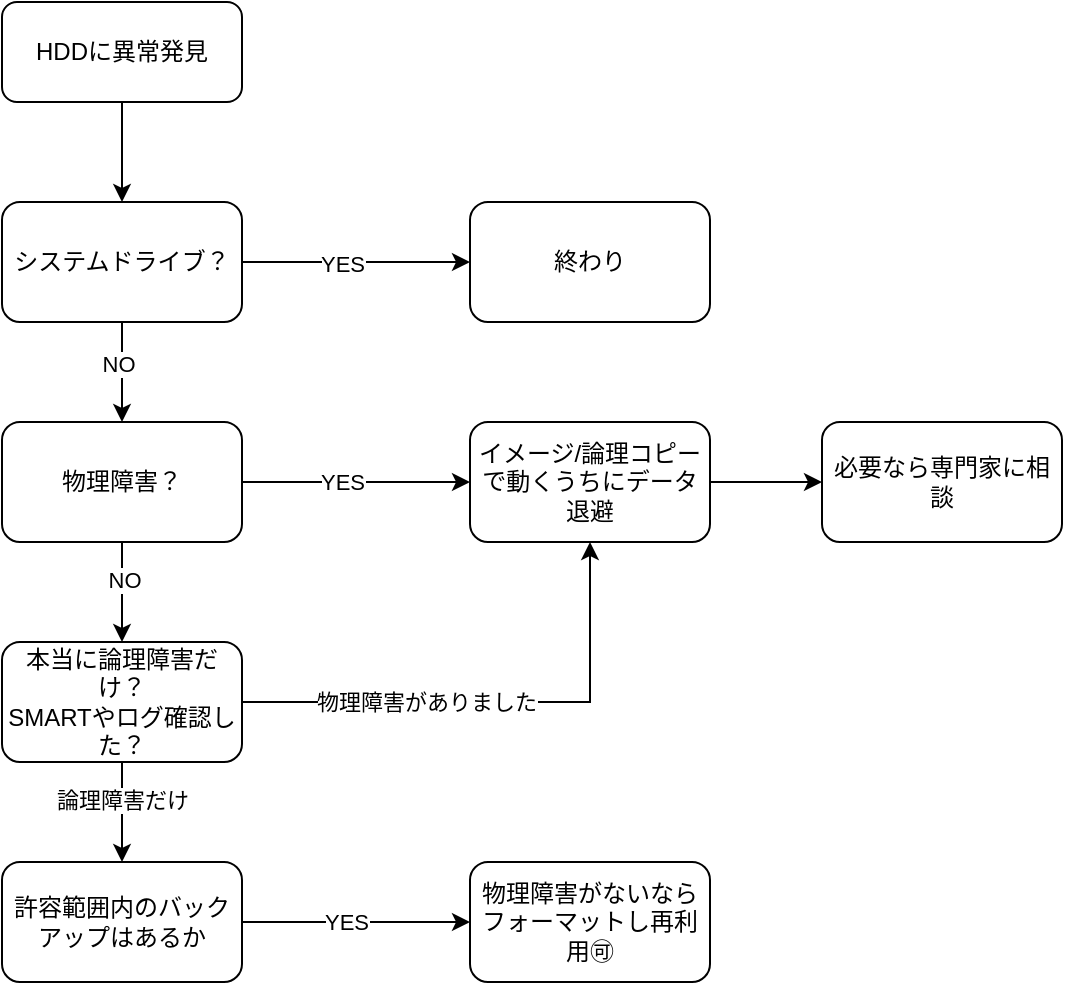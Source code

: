 <mxfile version="14.6.5" type="github"><diagram id="d9joIq6qoj4C9g_mheDX" name="Page-1"><mxGraphModel dx="687" dy="366" grid="1" gridSize="10" guides="1" tooltips="1" connect="1" arrows="1" fold="1" page="1" pageScale="1" pageWidth="827" pageHeight="1169" math="0" shadow="0"><root><mxCell id="0"/><mxCell id="1" parent="0"/><mxCell id="Xf9DPxBR99BfIVWBuhl6-3" style="edgeStyle=orthogonalEdgeStyle;rounded=0;orthogonalLoop=1;jettySize=auto;html=1;entryX=0.5;entryY=0;entryDx=0;entryDy=0;" edge="1" parent="1" source="Xf9DPxBR99BfIVWBuhl6-1"><mxGeometry relative="1" as="geometry"><mxPoint x="120" y="130" as="targetPoint"/></mxGeometry></mxCell><mxCell id="Xf9DPxBR99BfIVWBuhl6-1" value="HDDに異常発見" style="rounded=1;whiteSpace=wrap;html=1;" vertex="1" parent="1"><mxGeometry x="60" y="30" width="120" height="50" as="geometry"/></mxCell><mxCell id="Xf9DPxBR99BfIVWBuhl6-6" style="edgeStyle=orthogonalEdgeStyle;rounded=0;orthogonalLoop=1;jettySize=auto;html=1;" edge="1" parent="1" source="Xf9DPxBR99BfIVWBuhl6-5" target="Xf9DPxBR99BfIVWBuhl6-8"><mxGeometry relative="1" as="geometry"><mxPoint x="290" y="160" as="targetPoint"/></mxGeometry></mxCell><mxCell id="Xf9DPxBR99BfIVWBuhl6-19" value="YES" style="edgeLabel;html=1;align=center;verticalAlign=middle;resizable=0;points=[];" vertex="1" connectable="0" parent="Xf9DPxBR99BfIVWBuhl6-6"><mxGeometry x="-0.121" y="-1" relative="1" as="geometry"><mxPoint as="offset"/></mxGeometry></mxCell><mxCell id="Xf9DPxBR99BfIVWBuhl6-11" style="edgeStyle=orthogonalEdgeStyle;rounded=0;orthogonalLoop=1;jettySize=auto;html=1;entryX=0.5;entryY=0;entryDx=0;entryDy=0;" edge="1" parent="1" source="Xf9DPxBR99BfIVWBuhl6-5" target="Xf9DPxBR99BfIVWBuhl6-10"><mxGeometry relative="1" as="geometry"/></mxCell><mxCell id="Xf9DPxBR99BfIVWBuhl6-12" value="NO" style="edgeLabel;html=1;align=center;verticalAlign=middle;resizable=0;points=[];" vertex="1" connectable="0" parent="Xf9DPxBR99BfIVWBuhl6-11"><mxGeometry x="-0.173" y="-2" relative="1" as="geometry"><mxPoint as="offset"/></mxGeometry></mxCell><mxCell id="Xf9DPxBR99BfIVWBuhl6-5" value="システムドライブ？" style="rounded=1;whiteSpace=wrap;html=1;" vertex="1" parent="1"><mxGeometry x="60" y="130" width="120" height="60" as="geometry"/></mxCell><mxCell id="Xf9DPxBR99BfIVWBuhl6-8" value="終わり" style="rounded=1;whiteSpace=wrap;html=1;" vertex="1" parent="1"><mxGeometry x="294" y="130" width="120" height="60" as="geometry"/></mxCell><mxCell id="Xf9DPxBR99BfIVWBuhl6-13" style="edgeStyle=orthogonalEdgeStyle;rounded=0;orthogonalLoop=1;jettySize=auto;html=1;" edge="1" parent="1" source="Xf9DPxBR99BfIVWBuhl6-10" target="Xf9DPxBR99BfIVWBuhl6-14"><mxGeometry relative="1" as="geometry"><mxPoint x="290" y="270" as="targetPoint"/></mxGeometry></mxCell><mxCell id="Xf9DPxBR99BfIVWBuhl6-18" value="YES" style="edgeLabel;html=1;align=center;verticalAlign=middle;resizable=0;points=[];" vertex="1" connectable="0" parent="Xf9DPxBR99BfIVWBuhl6-13"><mxGeometry x="-0.121" relative="1" as="geometry"><mxPoint as="offset"/></mxGeometry></mxCell><mxCell id="Xf9DPxBR99BfIVWBuhl6-21" style="edgeStyle=orthogonalEdgeStyle;rounded=0;orthogonalLoop=1;jettySize=auto;html=1;entryX=0.5;entryY=0;entryDx=0;entryDy=0;" edge="1" parent="1" source="Xf9DPxBR99BfIVWBuhl6-10" target="Xf9DPxBR99BfIVWBuhl6-20"><mxGeometry relative="1" as="geometry"/></mxCell><mxCell id="Xf9DPxBR99BfIVWBuhl6-22" value="NO" style="edgeLabel;html=1;align=center;verticalAlign=middle;resizable=0;points=[];" vertex="1" connectable="0" parent="Xf9DPxBR99BfIVWBuhl6-21"><mxGeometry x="-0.236" y="1" relative="1" as="geometry"><mxPoint as="offset"/></mxGeometry></mxCell><mxCell id="Xf9DPxBR99BfIVWBuhl6-10" value="物理障害？" style="rounded=1;whiteSpace=wrap;html=1;" vertex="1" parent="1"><mxGeometry x="60" y="240" width="120" height="60" as="geometry"/></mxCell><mxCell id="Xf9DPxBR99BfIVWBuhl6-15" style="edgeStyle=orthogonalEdgeStyle;rounded=0;orthogonalLoop=1;jettySize=auto;html=1;" edge="1" parent="1" source="Xf9DPxBR99BfIVWBuhl6-14"><mxGeometry relative="1" as="geometry"><mxPoint x="470" y="270" as="targetPoint"/></mxGeometry></mxCell><mxCell id="Xf9DPxBR99BfIVWBuhl6-14" value="イメージ/論理コピーで動くうちにデータ退避" style="rounded=1;whiteSpace=wrap;html=1;" vertex="1" parent="1"><mxGeometry x="294" y="240" width="120" height="60" as="geometry"/></mxCell><mxCell id="Xf9DPxBR99BfIVWBuhl6-16" value="必要なら専門家に相談" style="rounded=1;whiteSpace=wrap;html=1;" vertex="1" parent="1"><mxGeometry x="470" y="240" width="120" height="60" as="geometry"/></mxCell><mxCell id="Xf9DPxBR99BfIVWBuhl6-23" style="edgeStyle=orthogonalEdgeStyle;rounded=0;orthogonalLoop=1;jettySize=auto;html=1;entryX=0.5;entryY=1;entryDx=0;entryDy=0;" edge="1" parent="1" source="Xf9DPxBR99BfIVWBuhl6-20" target="Xf9DPxBR99BfIVWBuhl6-14"><mxGeometry relative="1" as="geometry"/></mxCell><mxCell id="Xf9DPxBR99BfIVWBuhl6-24" value="物理障害がありました" style="edgeLabel;html=1;align=center;verticalAlign=middle;resizable=0;points=[];" vertex="1" connectable="0" parent="Xf9DPxBR99BfIVWBuhl6-23"><mxGeometry x="-0.28" relative="1" as="geometry"><mxPoint as="offset"/></mxGeometry></mxCell><mxCell id="Xf9DPxBR99BfIVWBuhl6-28" style="edgeStyle=orthogonalEdgeStyle;rounded=0;orthogonalLoop=1;jettySize=auto;html=1;entryX=0.5;entryY=0;entryDx=0;entryDy=0;" edge="1" parent="1" source="Xf9DPxBR99BfIVWBuhl6-20" target="Xf9DPxBR99BfIVWBuhl6-26"><mxGeometry relative="1" as="geometry"/></mxCell><mxCell id="Xf9DPxBR99BfIVWBuhl6-29" value="論理障害だけ" style="edgeLabel;html=1;align=center;verticalAlign=middle;resizable=0;points=[];" vertex="1" connectable="0" parent="Xf9DPxBR99BfIVWBuhl6-28"><mxGeometry x="-0.231" relative="1" as="geometry"><mxPoint as="offset"/></mxGeometry></mxCell><mxCell id="Xf9DPxBR99BfIVWBuhl6-20" value="本当に論理障害だけ？&lt;br&gt;SMARTやログ確認した？" style="rounded=1;whiteSpace=wrap;html=1;" vertex="1" parent="1"><mxGeometry x="60" y="350" width="120" height="60" as="geometry"/></mxCell><mxCell id="Xf9DPxBR99BfIVWBuhl6-30" style="edgeStyle=orthogonalEdgeStyle;rounded=0;orthogonalLoop=1;jettySize=auto;html=1;entryX=0;entryY=0.5;entryDx=0;entryDy=0;" edge="1" parent="1" source="Xf9DPxBR99BfIVWBuhl6-26" target="Xf9DPxBR99BfIVWBuhl6-32"><mxGeometry relative="1" as="geometry"><mxPoint x="290" y="490" as="targetPoint"/></mxGeometry></mxCell><mxCell id="Xf9DPxBR99BfIVWBuhl6-31" value="YES" style="edgeLabel;html=1;align=center;verticalAlign=middle;resizable=0;points=[];" vertex="1" connectable="0" parent="Xf9DPxBR99BfIVWBuhl6-30"><mxGeometry x="0.144" y="3" relative="1" as="geometry"><mxPoint x="-13" y="3" as="offset"/></mxGeometry></mxCell><mxCell id="Xf9DPxBR99BfIVWBuhl6-26" value="許容範囲内のバックアップはあるか" style="rounded=1;whiteSpace=wrap;html=1;" vertex="1" parent="1"><mxGeometry x="60" y="460" width="120" height="60" as="geometry"/></mxCell><mxCell id="Xf9DPxBR99BfIVWBuhl6-32" value="物理障害がないならフォーマットし再利用🉑" style="rounded=1;whiteSpace=wrap;html=1;" vertex="1" parent="1"><mxGeometry x="294" y="460" width="120" height="60" as="geometry"/></mxCell></root></mxGraphModel></diagram></mxfile>
